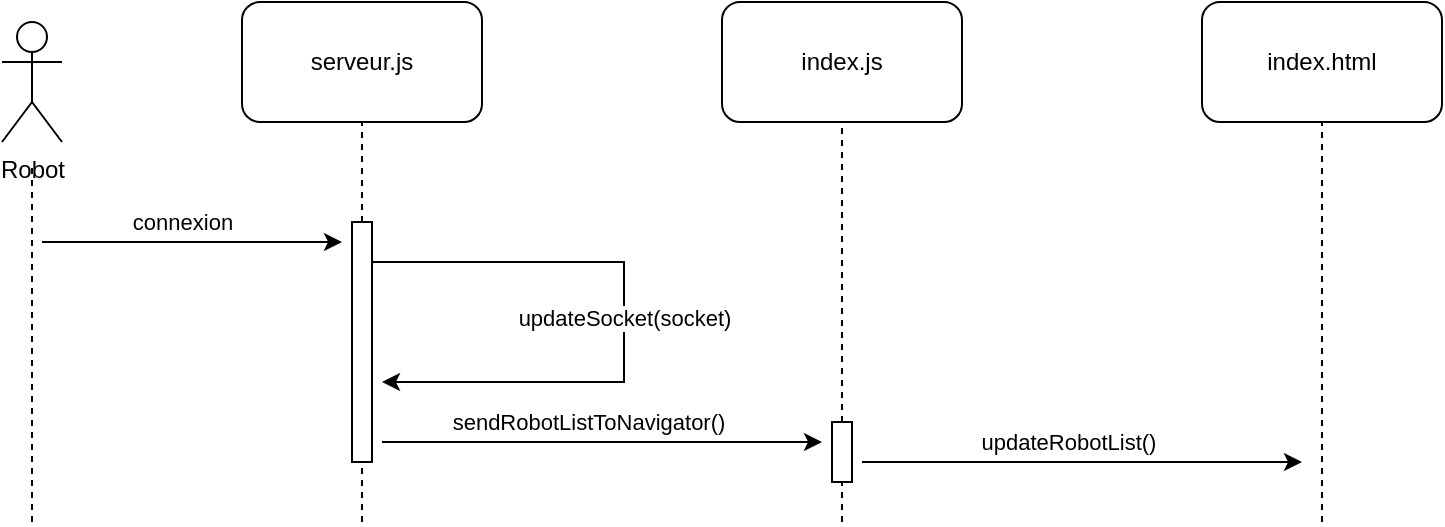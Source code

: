 <mxfile version="26.0.16">
  <diagram name="Page-1" id="yIvkXzmNjsXhJXlFP6nN">
    <mxGraphModel dx="1877" dy="621" grid="1" gridSize="10" guides="1" tooltips="1" connect="1" arrows="1" fold="1" page="1" pageScale="1" pageWidth="827" pageHeight="1169" math="0" shadow="0">
      <root>
        <mxCell id="0" />
        <mxCell id="1" parent="0" />
        <mxCell id="Im6z2dR2WPOkdZUKffRd-1" value="serveur.js" style="rounded=1;whiteSpace=wrap;html=1;" parent="1" vertex="1">
          <mxGeometry x="120" y="40" width="120" height="60" as="geometry" />
        </mxCell>
        <mxCell id="Im6z2dR2WPOkdZUKffRd-3" value="index.js" style="rounded=1;whiteSpace=wrap;html=1;" parent="1" vertex="1">
          <mxGeometry x="360" y="40" width="120" height="60" as="geometry" />
        </mxCell>
        <mxCell id="Im6z2dR2WPOkdZUKffRd-4" value="index.html" style="rounded=1;whiteSpace=wrap;html=1;" parent="1" vertex="1">
          <mxGeometry x="600" y="40" width="120" height="60" as="geometry" />
        </mxCell>
        <mxCell id="Im6z2dR2WPOkdZUKffRd-5" value="" style="endArrow=none;dashed=1;html=1;rounded=0;entryX=0.5;entryY=1;entryDx=0;entryDy=0;" parent="1" target="Im6z2dR2WPOkdZUKffRd-1" edge="1">
          <mxGeometry width="50" height="50" relative="1" as="geometry">
            <mxPoint x="180" y="300" as="sourcePoint" />
            <mxPoint x="180" y="150" as="targetPoint" />
          </mxGeometry>
        </mxCell>
        <mxCell id="Im6z2dR2WPOkdZUKffRd-6" value="" style="endArrow=none;dashed=1;html=1;rounded=0;entryX=0.5;entryY=1;entryDx=0;entryDy=0;" parent="1" source="Im6z2dR2WPOkdZUKffRd-16" target="Im6z2dR2WPOkdZUKffRd-3" edge="1">
          <mxGeometry width="50" height="50" relative="1" as="geometry">
            <mxPoint x="419.5" y="600" as="sourcePoint" />
            <mxPoint x="419.5" y="100" as="targetPoint" />
          </mxGeometry>
        </mxCell>
        <mxCell id="Im6z2dR2WPOkdZUKffRd-7" value="" style="endArrow=none;dashed=1;html=1;rounded=0;entryX=0.5;entryY=1;entryDx=0;entryDy=0;" parent="1" target="Im6z2dR2WPOkdZUKffRd-4" edge="1">
          <mxGeometry width="50" height="50" relative="1" as="geometry">
            <mxPoint x="660" y="300" as="sourcePoint" />
            <mxPoint x="660" y="100" as="targetPoint" />
          </mxGeometry>
        </mxCell>
        <mxCell id="Im6z2dR2WPOkdZUKffRd-8" value="Robot" style="shape=umlActor;verticalLabelPosition=bottom;verticalAlign=top;html=1;outlineConnect=0;" parent="1" vertex="1">
          <mxGeometry y="50" width="30" height="60" as="geometry" />
        </mxCell>
        <mxCell id="Im6z2dR2WPOkdZUKffRd-9" value="" style="endArrow=none;dashed=1;html=1;rounded=0;" parent="1" edge="1">
          <mxGeometry width="50" height="50" relative="1" as="geometry">
            <mxPoint x="15" y="300" as="sourcePoint" />
            <mxPoint x="15" y="120" as="targetPoint" />
          </mxGeometry>
        </mxCell>
        <mxCell id="Im6z2dR2WPOkdZUKffRd-14" value="connexion" style="endArrow=classic;html=1;rounded=0;" parent="1" edge="1">
          <mxGeometry x="-0.067" y="10" width="50" height="50" relative="1" as="geometry">
            <mxPoint x="20" y="160" as="sourcePoint" />
            <mxPoint x="170" y="160" as="targetPoint" />
            <mxPoint as="offset" />
          </mxGeometry>
        </mxCell>
        <mxCell id="Im6z2dR2WPOkdZUKffRd-18" value="updateSocket(socket)" style="edgeStyle=orthogonalEdgeStyle;rounded=0;orthogonalLoop=1;jettySize=auto;html=1;" parent="1" source="Im6z2dR2WPOkdZUKffRd-15" edge="1">
          <mxGeometry relative="1" as="geometry">
            <mxPoint x="190" y="230" as="targetPoint" />
            <Array as="points">
              <mxPoint x="311" y="170" />
            </Array>
          </mxGeometry>
        </mxCell>
        <mxCell id="Im6z2dR2WPOkdZUKffRd-15" value="" style="rounded=0;whiteSpace=wrap;html=1;" parent="1" vertex="1">
          <mxGeometry x="175" y="150" width="10" height="120" as="geometry" />
        </mxCell>
        <mxCell id="Im6z2dR2WPOkdZUKffRd-17" value="" style="endArrow=none;dashed=1;html=1;rounded=0;entryX=0.5;entryY=1;entryDx=0;entryDy=0;" parent="1" target="Im6z2dR2WPOkdZUKffRd-16" edge="1">
          <mxGeometry width="50" height="50" relative="1" as="geometry">
            <mxPoint x="420" y="300" as="sourcePoint" />
            <mxPoint x="420" y="100" as="targetPoint" />
          </mxGeometry>
        </mxCell>
        <mxCell id="Im6z2dR2WPOkdZUKffRd-16" value="" style="rounded=0;whiteSpace=wrap;html=1;" parent="1" vertex="1">
          <mxGeometry x="415" y="250" width="10" height="30" as="geometry" />
        </mxCell>
        <mxCell id="Im6z2dR2WPOkdZUKffRd-19" value="sendRobotListToNavigator()" style="endArrow=classic;html=1;rounded=0;" parent="1" edge="1">
          <mxGeometry x="-0.067" y="10" width="50" height="50" relative="1" as="geometry">
            <mxPoint x="190" y="260" as="sourcePoint" />
            <mxPoint x="410" y="260" as="targetPoint" />
            <mxPoint as="offset" />
          </mxGeometry>
        </mxCell>
        <mxCell id="Im6z2dR2WPOkdZUKffRd-20" value="updateRobotList()" style="endArrow=classic;html=1;rounded=0;" parent="1" edge="1">
          <mxGeometry x="-0.067" y="10" width="50" height="50" relative="1" as="geometry">
            <mxPoint x="430" y="270" as="sourcePoint" />
            <mxPoint x="650" y="270" as="targetPoint" />
            <mxPoint as="offset" />
          </mxGeometry>
        </mxCell>
      </root>
    </mxGraphModel>
  </diagram>
</mxfile>

